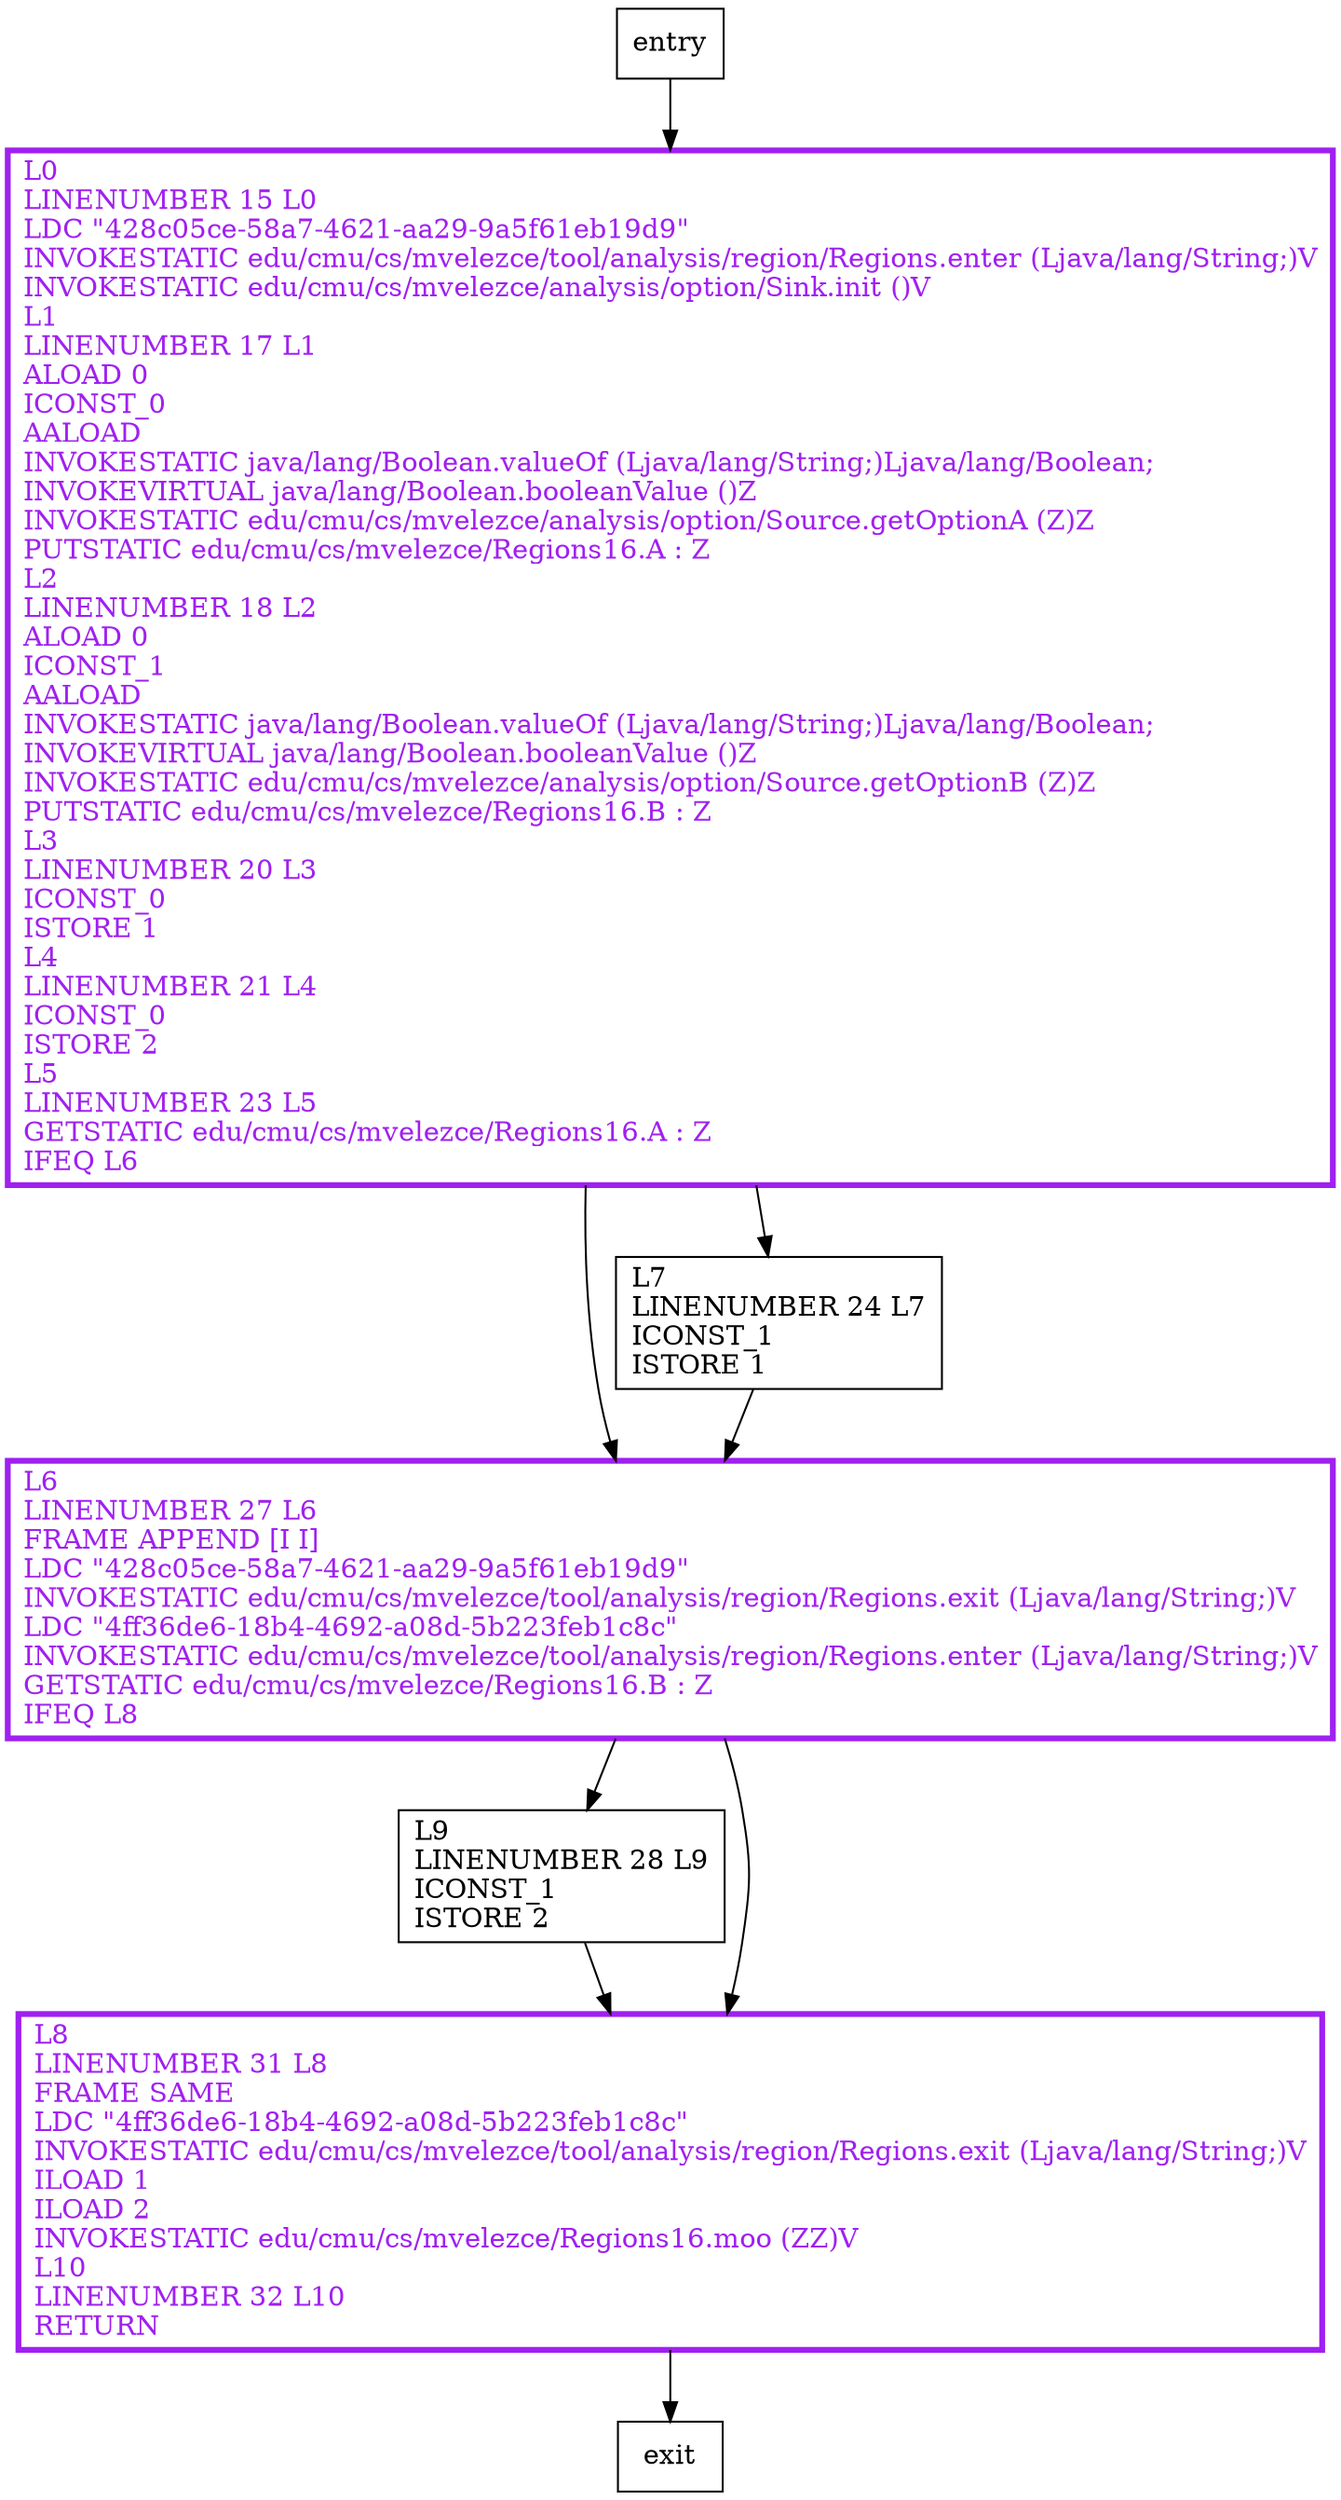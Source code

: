 digraph main {
node [shape=record];
138087695 [label="L0\lLINENUMBER 15 L0\lLDC \"428c05ce-58a7-4621-aa29-9a5f61eb19d9\"\lINVOKESTATIC edu/cmu/cs/mvelezce/tool/analysis/region/Regions.enter (Ljava/lang/String;)V\lINVOKESTATIC edu/cmu/cs/mvelezce/analysis/option/Sink.init ()V\lL1\lLINENUMBER 17 L1\lALOAD 0\lICONST_0\lAALOAD\lINVOKESTATIC java/lang/Boolean.valueOf (Ljava/lang/String;)Ljava/lang/Boolean;\lINVOKEVIRTUAL java/lang/Boolean.booleanValue ()Z\lINVOKESTATIC edu/cmu/cs/mvelezce/analysis/option/Source.getOptionA (Z)Z\lPUTSTATIC edu/cmu/cs/mvelezce/Regions16.A : Z\lL2\lLINENUMBER 18 L2\lALOAD 0\lICONST_1\lAALOAD\lINVOKESTATIC java/lang/Boolean.valueOf (Ljava/lang/String;)Ljava/lang/Boolean;\lINVOKEVIRTUAL java/lang/Boolean.booleanValue ()Z\lINVOKESTATIC edu/cmu/cs/mvelezce/analysis/option/Source.getOptionB (Z)Z\lPUTSTATIC edu/cmu/cs/mvelezce/Regions16.B : Z\lL3\lLINENUMBER 20 L3\lICONST_0\lISTORE 1\lL4\lLINENUMBER 21 L4\lICONST_0\lISTORE 2\lL5\lLINENUMBER 23 L5\lGETSTATIC edu/cmu/cs/mvelezce/Regions16.A : Z\lIFEQ L6\l"];
824348035 [label="L9\lLINENUMBER 28 L9\lICONST_1\lISTORE 2\l"];
733419479 [label="L6\lLINENUMBER 27 L6\lFRAME APPEND [I I]\lLDC \"428c05ce-58a7-4621-aa29-9a5f61eb19d9\"\lINVOKESTATIC edu/cmu/cs/mvelezce/tool/analysis/region/Regions.exit (Ljava/lang/String;)V\lLDC \"4ff36de6-18b4-4692-a08d-5b223feb1c8c\"\lINVOKESTATIC edu/cmu/cs/mvelezce/tool/analysis/region/Regions.enter (Ljava/lang/String;)V\lGETSTATIC edu/cmu/cs/mvelezce/Regions16.B : Z\lIFEQ L8\l"];
2063470183 [label="L7\lLINENUMBER 24 L7\lICONST_1\lISTORE 1\l"];
1629595613 [label="L8\lLINENUMBER 31 L8\lFRAME SAME\lLDC \"4ff36de6-18b4-4692-a08d-5b223feb1c8c\"\lINVOKESTATIC edu/cmu/cs/mvelezce/tool/analysis/region/Regions.exit (Ljava/lang/String;)V\lILOAD 1\lILOAD 2\lINVOKESTATIC edu/cmu/cs/mvelezce/Regions16.moo (ZZ)V\lL10\lLINENUMBER 32 L10\lRETURN\l"];
entry;
exit;
138087695 -> 733419479;
138087695 -> 2063470183;
824348035 -> 1629595613;
entry -> 138087695;
733419479 -> 824348035;
733419479 -> 1629595613;
2063470183 -> 733419479;
1629595613 -> exit;
138087695[fontcolor="purple", penwidth=3, color="purple"];
733419479[fontcolor="purple", penwidth=3, color="purple"];
1629595613[fontcolor="purple", penwidth=3, color="purple"];
}
